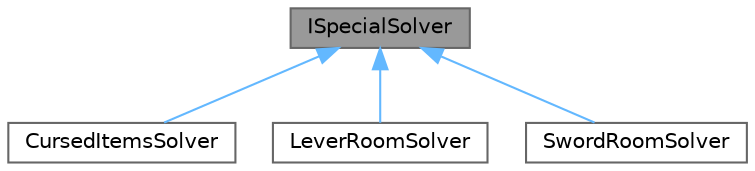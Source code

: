 digraph "ISpecialSolver"
{
 // LATEX_PDF_SIZE
  bgcolor="transparent";
  edge [fontname=Helvetica,fontsize=10,labelfontname=Helvetica,labelfontsize=10];
  node [fontname=Helvetica,fontsize=10,shape=box,height=0.2,width=0.4];
  Node1 [id="Node000001",label="ISpecialSolver",height=0.2,width=0.4,color="gray40", fillcolor="grey60", style="filled", fontcolor="black",tooltip=" "];
  Node1 -> Node2 [id="edge1_Node000001_Node000002",dir="back",color="steelblue1",style="solid",tooltip=" "];
  Node2 [id="Node000002",label="CursedItemsSolver",height=0.2,width=0.4,color="gray40", fillcolor="white", style="filled",URL="$class_cursed_items_solver.html",tooltip=" "];
  Node1 -> Node3 [id="edge2_Node000001_Node000003",dir="back",color="steelblue1",style="solid",tooltip=" "];
  Node3 [id="Node000003",label="LeverRoomSolver",height=0.2,width=0.4,color="gray40", fillcolor="white", style="filled",URL="$class_lever_room_solver.html",tooltip=" "];
  Node1 -> Node4 [id="edge3_Node000001_Node000004",dir="back",color="steelblue1",style="solid",tooltip=" "];
  Node4 [id="Node000004",label="SwordRoomSolver",height=0.2,width=0.4,color="gray40", fillcolor="white", style="filled",URL="$class_sword_room_solver.html",tooltip=" "];
}
